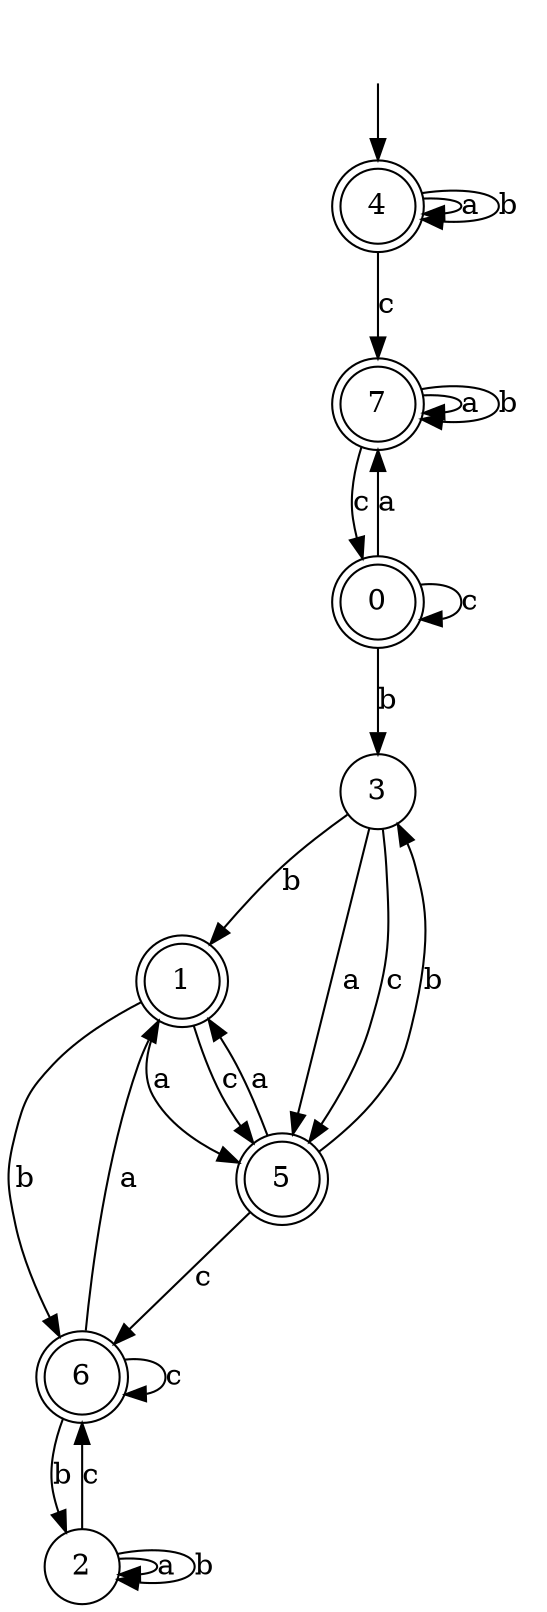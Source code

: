 digraph g {
__start [label=""shape=none]
	4[shape="doublecircle" label="4"]
	0[shape="doublecircle" label="0"]
	1[shape="doublecircle" label="1"]
	2[shape="circle" label="2"]
	3[shape="circle" label="3"]
	5[shape="doublecircle" label="5"]
	6[shape="doublecircle" label="6"]
	7[shape="doublecircle" label="7"]

__start -> 4
	0 -> 7 [label="a"]
	0 -> 3 [label="b"]
	0 -> 0 [label="c"]
	1 -> 5 [label="a"]
	1 -> 6 [label="b"]
	1 -> 5 [label="c"]
	2 -> 2 [label="a"]
	2 -> 2 [label="b"]
	2 -> 6 [label="c"]
	3 -> 5 [label="a"]
	3 -> 1 [label="b"]
	3 -> 5 [label="c"]
	4 -> 4 [label="a"]
	4 -> 4 [label="b"]
	4 -> 7 [label="c"]
	5 -> 1 [label="a"]
	5 -> 3 [label="b"]
	5 -> 6 [label="c"]
	6 -> 1 [label="a"]
	6 -> 2 [label="b"]
	6 -> 6 [label="c"]
	7 -> 7 [label="a"]
	7 -> 7 [label="b"]
	7 -> 0 [label="c"]
}

